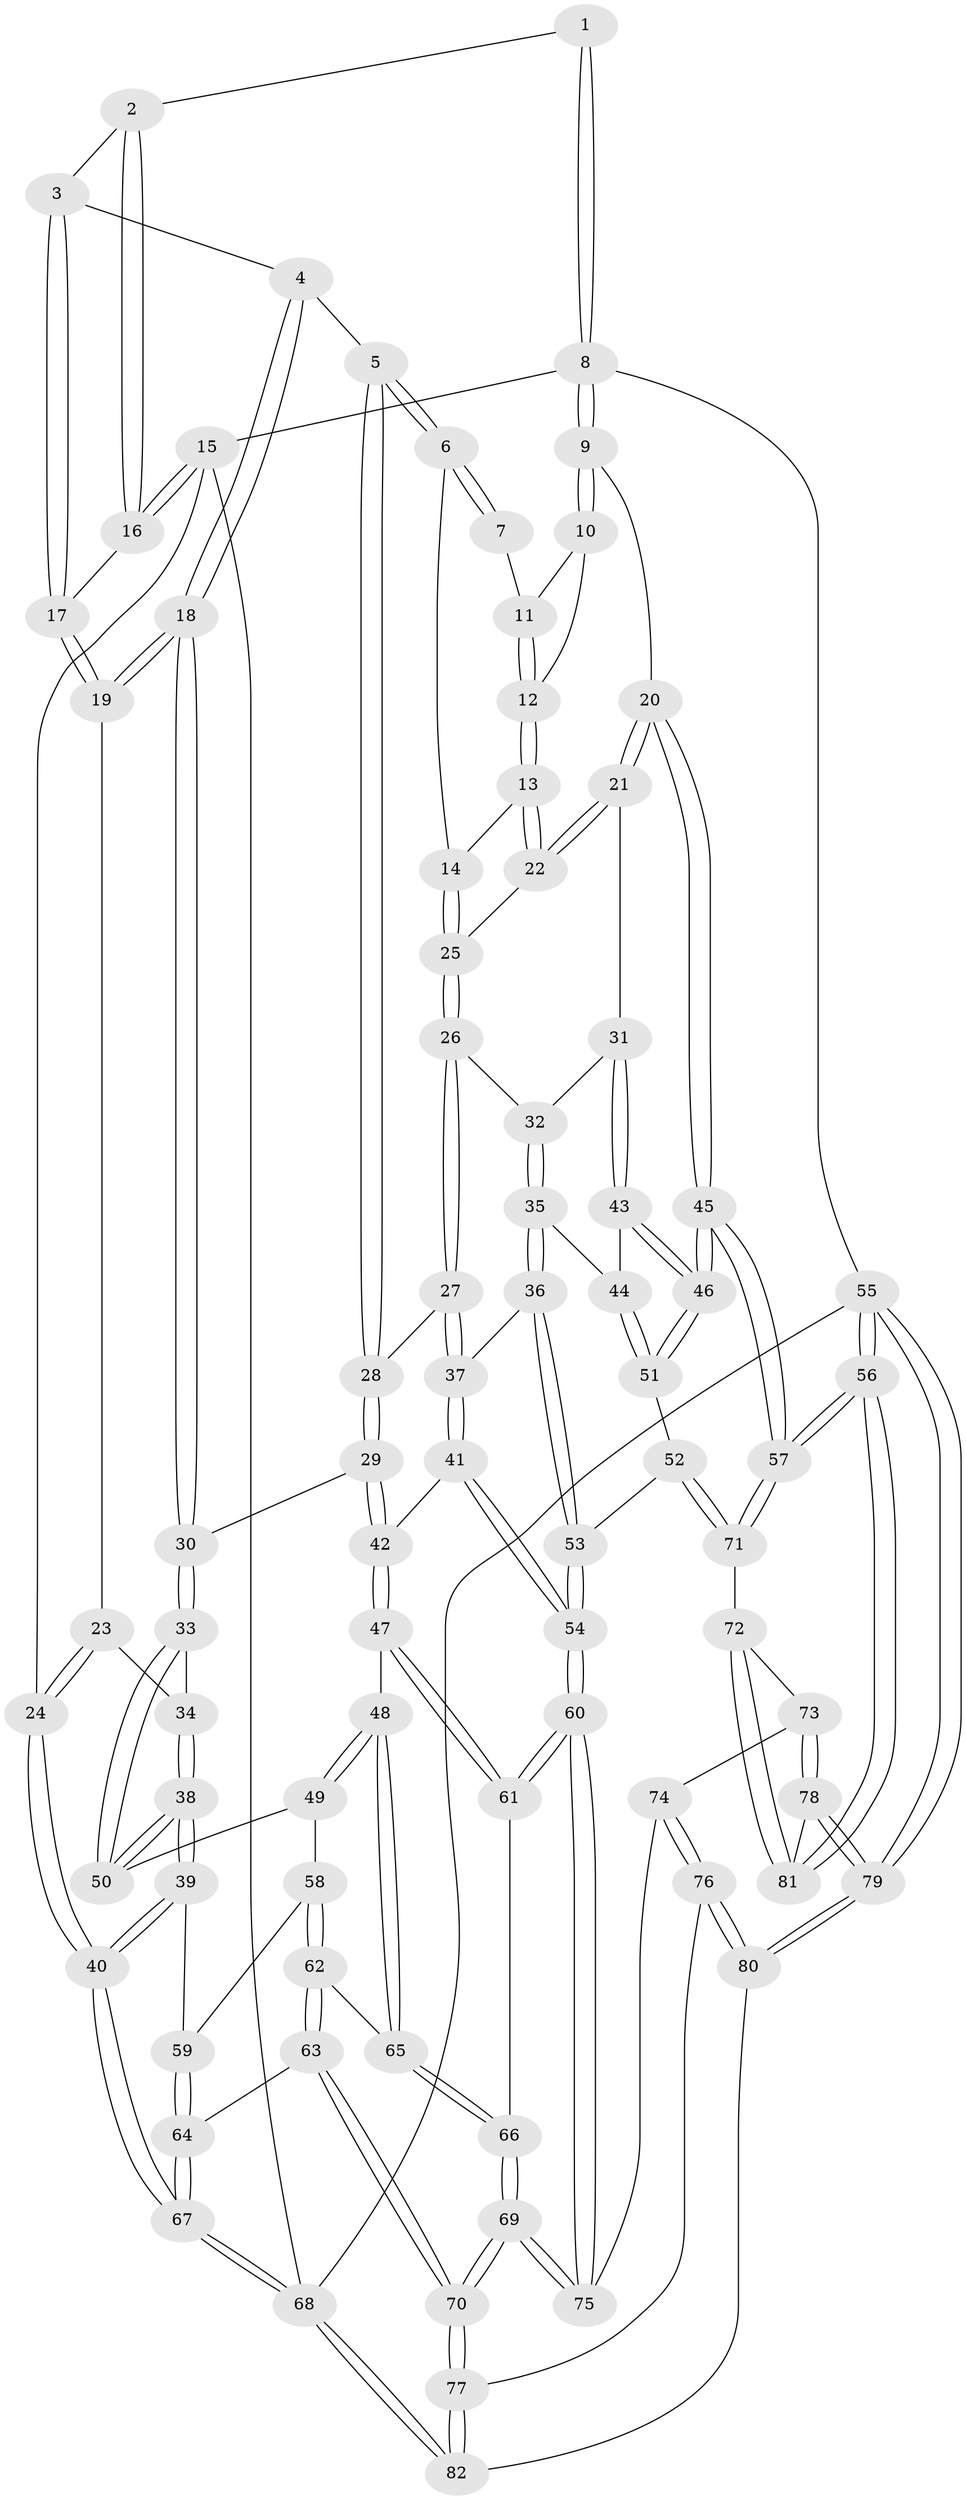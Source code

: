 // Generated by graph-tools (version 1.1) at 2025/00/03/09/25 05:00:22]
// undirected, 82 vertices, 202 edges
graph export_dot {
graph [start="1"]
  node [color=gray90,style=filled];
  1 [pos="+0.7189925118938926+0"];
  2 [pos="+0.4061492642370086+0"];
  3 [pos="+0.41218346711038373+0"];
  4 [pos="+0.41308396082904575+0"];
  5 [pos="+0.5311983218905636+0.14647993255892777"];
  6 [pos="+0.5843949344957139+0.12916218066168939"];
  7 [pos="+0.6909808118767271+0"];
  8 [pos="+1+0"];
  9 [pos="+1+0"];
  10 [pos="+0.7831658711921006+0.033461220531121966"];
  11 [pos="+0.7139723040553786+0.019968420536129114"];
  12 [pos="+0.7537752061639574+0.10669470429055534"];
  13 [pos="+0.7590064100333785+0.14020151670816677"];
  14 [pos="+0.6926045912499564+0.14220215116526974"];
  15 [pos="+0+0"];
  16 [pos="+0+0"];
  17 [pos="+0.17910494483573453+0.091020281694433"];
  18 [pos="+0.24289785553184282+0.24734994132104107"];
  19 [pos="+0.18315755606421394+0.2053353403920844"];
  20 [pos="+1+0.1371580769767057"];
  21 [pos="+0.9645986496048382+0.1979162688565512"];
  22 [pos="+0.8051583425160056+0.16624480910220985"];
  23 [pos="+0+0.21392073690575644"];
  24 [pos="+0+0.12389179922817187"];
  25 [pos="+0.6926947626378271+0.27395699734479917"];
  26 [pos="+0.6716667065598734+0.30319833266618357"];
  27 [pos="+0.5554351932798771+0.28952699694411876"];
  28 [pos="+0.5099528193130891+0.2644307208252675"];
  29 [pos="+0.4053116038223149+0.33712313818207124"];
  30 [pos="+0.2886653545171644+0.3224852270569183"];
  31 [pos="+0.8150007509458558+0.3451361292474094"];
  32 [pos="+0.7123505536908239+0.332721303236029"];
  33 [pos="+0.21948508423957683+0.4034074061939718"];
  34 [pos="+0.06583776834079072+0.35713511940970327"];
  35 [pos="+0.6844389892967035+0.4625376783789533"];
  36 [pos="+0.6518323526456566+0.47677150771692306"];
  37 [pos="+0.6330837807759628+0.46568669848056127"];
  38 [pos="+0+0.5072998360105645"];
  39 [pos="+0+0.5301430612573744"];
  40 [pos="+0+0.5515952417517425"];
  41 [pos="+0.4615575784238145+0.5076326736937984"];
  42 [pos="+0.45098945098507+0.5034565552407715"];
  43 [pos="+0.8138496071818724+0.4522702447860656"];
  44 [pos="+0.7742891338456143+0.47338388257028374"];
  45 [pos="+1+0.6311826064904139"];
  46 [pos="+1+0.6235402240639977"];
  47 [pos="+0.39959358289204566+0.5692350308459175"];
  48 [pos="+0.38296560722104106+0.5786778018273838"];
  49 [pos="+0.2033215435112963+0.5044895007054644"];
  50 [pos="+0.1946688770999735+0.4735684959615864"];
  51 [pos="+0.7459402806908243+0.6425462699569215"];
  52 [pos="+0.7355099616720083+0.6474758230055376"];
  53 [pos="+0.649244995955762+0.6339013620937359"];
  54 [pos="+0.6105876097016023+0.6511854128759919"];
  55 [pos="+1+1"];
  56 [pos="+1+1"];
  57 [pos="+1+0.9084651919490595"];
  58 [pos="+0.19488828499594082+0.5612333252526054"];
  59 [pos="+0.127618683003707+0.5924725389595913"];
  60 [pos="+0.5710359491823288+0.7122955900984715"];
  61 [pos="+0.48048419255501745+0.6920220281917882"];
  62 [pos="+0.2230973885072017+0.6670996312045663"];
  63 [pos="+0.14693368882653277+0.8043496577120224"];
  64 [pos="+0+0.8074167776536552"];
  65 [pos="+0.33858355591946726+0.6543352349179798"];
  66 [pos="+0.3788724622771577+0.7373340229721195"];
  67 [pos="+0+0.8330242042578128"];
  68 [pos="+0+1"];
  69 [pos="+0.35823884756504504+0.8626773977029334"];
  70 [pos="+0.3239698109106993+0.9207305457091585"];
  71 [pos="+0.7502125852579571+0.7382085363840195"];
  72 [pos="+0.7238746256506308+0.85324347915612"];
  73 [pos="+0.6464360479891942+0.8497493545082072"];
  74 [pos="+0.614526364068578+0.8412905074064513"];
  75 [pos="+0.5703360072081728+0.7538320555706718"];
  76 [pos="+0.5959819591815539+0.8646239036229129"];
  77 [pos="+0.33359538166679564+0.9481802325959438"];
  78 [pos="+0.6591047119930199+0.9998793654712067"];
  79 [pos="+0.6460879213998147+1"];
  80 [pos="+0.5373225270428401+1"];
  81 [pos="+0.7279974901414948+0.8564149274308636"];
  82 [pos="+0.3601520328208333+1"];
  1 -- 2;
  1 -- 8;
  1 -- 8;
  2 -- 3;
  2 -- 16;
  2 -- 16;
  3 -- 4;
  3 -- 17;
  3 -- 17;
  4 -- 5;
  4 -- 18;
  4 -- 18;
  5 -- 6;
  5 -- 6;
  5 -- 28;
  5 -- 28;
  6 -- 7;
  6 -- 7;
  6 -- 14;
  7 -- 11;
  8 -- 9;
  8 -- 9;
  8 -- 15;
  8 -- 55;
  9 -- 10;
  9 -- 10;
  9 -- 20;
  10 -- 11;
  10 -- 12;
  11 -- 12;
  11 -- 12;
  12 -- 13;
  12 -- 13;
  13 -- 14;
  13 -- 22;
  13 -- 22;
  14 -- 25;
  14 -- 25;
  15 -- 16;
  15 -- 16;
  15 -- 24;
  15 -- 68;
  16 -- 17;
  17 -- 19;
  17 -- 19;
  18 -- 19;
  18 -- 19;
  18 -- 30;
  18 -- 30;
  19 -- 23;
  20 -- 21;
  20 -- 21;
  20 -- 45;
  20 -- 45;
  21 -- 22;
  21 -- 22;
  21 -- 31;
  22 -- 25;
  23 -- 24;
  23 -- 24;
  23 -- 34;
  24 -- 40;
  24 -- 40;
  25 -- 26;
  25 -- 26;
  26 -- 27;
  26 -- 27;
  26 -- 32;
  27 -- 28;
  27 -- 37;
  27 -- 37;
  28 -- 29;
  28 -- 29;
  29 -- 30;
  29 -- 42;
  29 -- 42;
  30 -- 33;
  30 -- 33;
  31 -- 32;
  31 -- 43;
  31 -- 43;
  32 -- 35;
  32 -- 35;
  33 -- 34;
  33 -- 50;
  33 -- 50;
  34 -- 38;
  34 -- 38;
  35 -- 36;
  35 -- 36;
  35 -- 44;
  36 -- 37;
  36 -- 53;
  36 -- 53;
  37 -- 41;
  37 -- 41;
  38 -- 39;
  38 -- 39;
  38 -- 50;
  38 -- 50;
  39 -- 40;
  39 -- 40;
  39 -- 59;
  40 -- 67;
  40 -- 67;
  41 -- 42;
  41 -- 54;
  41 -- 54;
  42 -- 47;
  42 -- 47;
  43 -- 44;
  43 -- 46;
  43 -- 46;
  44 -- 51;
  44 -- 51;
  45 -- 46;
  45 -- 46;
  45 -- 57;
  45 -- 57;
  46 -- 51;
  46 -- 51;
  47 -- 48;
  47 -- 61;
  47 -- 61;
  48 -- 49;
  48 -- 49;
  48 -- 65;
  48 -- 65;
  49 -- 50;
  49 -- 58;
  51 -- 52;
  52 -- 53;
  52 -- 71;
  52 -- 71;
  53 -- 54;
  53 -- 54;
  54 -- 60;
  54 -- 60;
  55 -- 56;
  55 -- 56;
  55 -- 79;
  55 -- 79;
  55 -- 68;
  56 -- 57;
  56 -- 57;
  56 -- 81;
  56 -- 81;
  57 -- 71;
  57 -- 71;
  58 -- 59;
  58 -- 62;
  58 -- 62;
  59 -- 64;
  59 -- 64;
  60 -- 61;
  60 -- 61;
  60 -- 75;
  60 -- 75;
  61 -- 66;
  62 -- 63;
  62 -- 63;
  62 -- 65;
  63 -- 64;
  63 -- 70;
  63 -- 70;
  64 -- 67;
  64 -- 67;
  65 -- 66;
  65 -- 66;
  66 -- 69;
  66 -- 69;
  67 -- 68;
  67 -- 68;
  68 -- 82;
  68 -- 82;
  69 -- 70;
  69 -- 70;
  69 -- 75;
  69 -- 75;
  70 -- 77;
  70 -- 77;
  71 -- 72;
  72 -- 73;
  72 -- 81;
  72 -- 81;
  73 -- 74;
  73 -- 78;
  73 -- 78;
  74 -- 75;
  74 -- 76;
  74 -- 76;
  76 -- 77;
  76 -- 80;
  76 -- 80;
  77 -- 82;
  77 -- 82;
  78 -- 79;
  78 -- 79;
  78 -- 81;
  79 -- 80;
  79 -- 80;
  80 -- 82;
}
